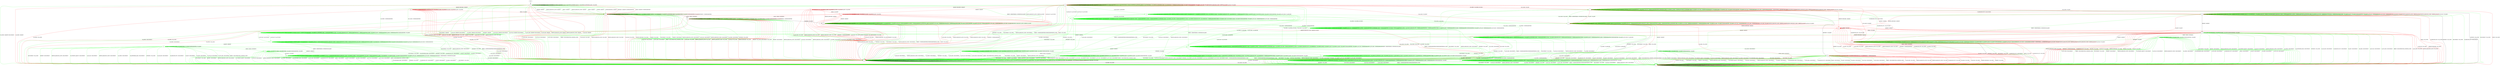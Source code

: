 digraph "" {
	graph ["Incoming time"=0.07466912269592285,
		"Outgoing time"=0.16715073585510254,
		Output="{'States': 36, 'Transitions': 837, 'Filename': '../results/ssh/DropBear-OpenSSH-yices-2.dot'}",
		Reference="{'States': 18, 'Transitions': 222, 'Filename': '../subjects/ssh/DropBear.dot'}",
		Solver=yices,
		Updated="{'States': 32, 'Transitions': 683, 'Filename': '../subjects/ssh/OpenSSH.dot'}",
		"f-measure"=0.15027624309392265,
		precision=0.09956076134699854,
		recall=0.3063063063063063
	];
	a -> a	[key=0,
		label="SERVICE_REQUEST_AUTH / SERVICE_ACCEPT"];
	a -> a	[key=1,
		label="CH_REQUEST_PTY / CH_NONE"];
	a -> a	[key=2,
		label="CH_DATA / CH_NONE"];
	a -> a	[key=3,
		label="CH_CLOSE / CH_NONE"];
	a -> a	[key=4,
		label="CH_EOF / CH_NONE"];
	a -> a	[key=5,
		color=green,
		label="KEXINIT / UNIMPLEMENTED"];
	a -> a	[key=6,
		color=green,
		label="CH_WINDOW_ADJUST / CH_NONE"];
	a -> a	[key=7,
		color=green,
		label="DEBUG / NO_RESP"];
	a -> a	[key=8,
		color=green,
		label="CH_EXTENDED_DATA / CH_NONE"];
	a -> a	[key=9,
		color=green,
		label="KEX30 / UNIMPLEMENTED"];
	a -> a	[key=10,
		color=green,
		label="IGNORE / NO_RESP"];
	a -> a	[key=11,
		color=green,
		label="UNIMPLEMENTED / NO_RESP"];
	a -> a	[key=12,
		color=red,
		label="UA_PK_NOK / NO_RESP"];
	a -> a	[key=13,
		color=red,
		label="SERVICE_REQUEST_CONN / SERVICE_ACCEPT"];
	a -> a	[key=14,
		color=red,
		label="UA_PK_OK / NO_RESP"];
	a -> e	[key=0,
		color=red,
		label="CH_OPEN / CH_OPEN_SUCCESS"];
	a -> n	[key=0,
		label="NEWKEYS / NO_CONN"];
	a -> n	[key=1,
		color=green,
		label="DISCONNECT / NO_CONN"];
	a -> n	[key=2,
		color=green,
		label="SERVICE_REQUEST_CONN / DISCONNECT"];
	a -> n	[key=3,
		color=green,
		label="REKEY / UNIMPLEMENTED|UNIMPLEMENTED|NO_CONN"];
	a -> n	[key=4,
		color=red,
		label="KEX30 / NO_CONN"];
	p	[color=green];
	a -> p	[key=0,
		color=green,
		label="UA_PK_OK / UA_SUCCESS"];
	a -> p	[key=1,
		color=green,
		label="UA_PW_OK / UA_SUCCESS"];
	q	[color=green];
	a -> q	[key=0,
		color=green,
		label="UA_PW_NOK / UA_FAILURE"];
	r	[color=green];
	a -> r	[key=0,
		color=green,
		label="UA_NONE / UA_FAILURE"];
	s	[color=green];
	a -> s	[key=0,
		color=green,
		label="UA_PK_NOK / UA_FAILURE"];
	t	[color=green];
	a -> t	[key=0,
		color=green,
		label="CH_OPEN / UNIMPLEMENTED"];
	hh	[color=red];
	a -> hh	[key=0,
		color=red,
		label="KEXINIT_PROCEED / KEXINIT"];
	ii	[color=red];
	a -> ii	[key=0,
		color=red,
		label="KEXINIT / KEXINIT"];
	b -> b	[key=0,
		label="CH_OPEN / CH_MAX"];
	b -> b	[key=1,
		color=green,
		label="DEBUG / NO_RESP"];
	b -> b	[key=2,
		color=green,
		label="IGNORE / NO_RESP"];
	b -> b	[key=3,
		color=green,
		label="UNIMPLEMENTED / NO_RESP"];
	b -> b	[key=4,
		color=red,
		label="KEX30 / UNIMPLEMENTED"];
	b -> e	[key=0,
		label="NEWKEYS / NO_RESP"];
	b -> j	[key=0,
		color=green,
		label="DISCONNECT / NO_CONN"];
	b -> j	[key=1,
		color=green,
		label="KEXINIT / DISCONNECT"];
	b -> j	[key=2,
		color=green,
		label="SERVICE_REQUEST_AUTH / DISCONNECT"];
	b -> j	[key=3,
		color=green,
		label="CH_WINDOW_ADJUST / DISCONNECT"];
	b -> j	[key=4,
		color=green,
		label="UA_PK_OK / DISCONNECT"];
	b -> j	[key=5,
		color=green,
		label="SERVICE_REQUEST_CONN / DISCONNECT"];
	b -> j	[key=6,
		color=green,
		label="UA_NONE / DISCONNECT"];
	b -> j	[key=7,
		color=green,
		label="CH_EXTENDED_DATA / DISCONNECT"];
	b -> j	[key=8,
		color=green,
		label="UA_PK_NOK / DISCONNECT"];
	b -> j	[key=9,
		color=green,
		label="CH_REQUEST_PTY / DISCONNECT"];
	b -> j	[key=10,
		color=green,
		label="KEX30 / DISCONNECT"];
	b -> j	[key=11,
		color=green,
		label="CH_EOF / DISCONNECT"];
	b -> j	[key=12,
		color=green,
		label="CH_DATA / DISCONNECT"];
	b -> j	[key=13,
		color=green,
		label="UA_PW_OK / DISCONNECT"];
	b -> j	[key=14,
		color=green,
		label="UA_PW_NOK / DISCONNECT"];
	b -> j	[key=15,
		color=green,
		label="REKEY / DISCONNECT|NO_CONN|NO_CONN"];
	b -> j	[key=16,
		color=red,
		label="UA_PK_NOK / NO_CONN"];
	b -> j	[key=17,
		color=red,
		label="SERVICE_REQUEST_AUTH / NO_CONN"];
	b -> j	[key=18,
		color=red,
		label="SERVICE_REQUEST_CONN / NO_CONN"];
	b -> j	[key=19,
		color=red,
		label="CH_REQUEST_PTY / NO_CONN"];
	b -> j	[key=20,
		color=red,
		label="CH_DATA / NO_CONN"];
	b -> j	[key=21,
		color=red,
		label="UA_PK_OK / NO_CONN"];
	b -> j	[key=22,
		color=red,
		label="KEXINIT_PROCEED / NO_CONN"];
	b -> j	[key=23,
		color=red,
		label="KEXINIT / NO_CONN"];
	b -> j	[key=24,
		color=red,
		label="CH_EOF / NO_CONN"];
	b -> n	[key=0,
		color=green,
		label="CH_CLOSE / DISCONNECT"];
	b -> n	[key=1,
		color=red,
		label="CH_CLOSE / NO_CONN"];
	c -> c	[key=0,
		label="CH_REQUEST_PTY / CH_NONE"];
	c -> c	[key=1,
		label="CH_DATA / CH_NONE"];
	c -> c	[key=2,
		label="CH_CLOSE / CH_NONE"];
	c -> c	[key=3,
		label="CH_EOF / CH_NONE"];
	c -> c	[key=4,
		color=green,
		label="CH_WINDOW_ADJUST / CH_NONE"];
	c -> c	[key=5,
		color=green,
		label="DEBUG / NO_RESP"];
	c -> c	[key=6,
		color=green,
		label="CH_EXTENDED_DATA / CH_NONE"];
	c -> c	[key=7,
		color=green,
		label="IGNORE / NO_RESP"];
	c -> c	[key=8,
		color=green,
		label="UNIMPLEMENTED / NO_RESP"];
	c -> c	[key=9,
		color=red,
		label="KEX30 / UNIMPLEMENTED"];
	c -> h	[key=0,
		label="NEWKEYS / NO_RESP"];
	c -> j	[key=0,
		color=green,
		label="CH_OPEN / DISCONNECT"];
	c -> j	[key=1,
		color=red,
		label="CH_OPEN / NO_CONN"];
	c -> n	[key=0,
		color=green,
		label="DISCONNECT / NO_CONN"];
	c -> n	[key=1,
		color=green,
		label="KEXINIT / DISCONNECT"];
	c -> n	[key=2,
		color=green,
		label="SERVICE_REQUEST_AUTH / DISCONNECT"];
	c -> n	[key=3,
		color=green,
		label="UA_PK_OK / DISCONNECT"];
	c -> n	[key=4,
		color=green,
		label="SERVICE_REQUEST_CONN / DISCONNECT"];
	c -> n	[key=5,
		color=green,
		label="UA_NONE / DISCONNECT"];
	c -> n	[key=6,
		color=green,
		label="UA_PK_NOK / DISCONNECT"];
	c -> n	[key=7,
		color=green,
		label="KEX30 / DISCONNECT"];
	c -> n	[key=8,
		color=green,
		label="UA_PW_OK / DISCONNECT"];
	c -> n	[key=9,
		color=green,
		label="UA_PW_NOK / DISCONNECT"];
	c -> n	[key=10,
		color=green,
		label="REKEY / DISCONNECT|NO_CONN|NO_CONN"];
	c -> n	[key=11,
		color=red,
		label="UA_PK_NOK / NO_CONN"];
	c -> n	[key=12,
		color=red,
		label="SERVICE_REQUEST_AUTH / NO_CONN"];
	c -> n	[key=13,
		color=red,
		label="SERVICE_REQUEST_CONN / NO_CONN"];
	c -> n	[key=14,
		color=red,
		label="UA_PK_OK / NO_CONN"];
	c -> n	[key=15,
		color=red,
		label="KEXINIT_PROCEED / NO_CONN"];
	c -> n	[key=16,
		color=red,
		label="KEXINIT / NO_CONN"];
	d -> b	[key=0,
		color=red,
		label="KEX30 / KEX31+NEWKEYS"];
	d -> d	[key=0,
		label="CH_OPEN / CH_MAX"];
	d -> d	[key=1,
		color=green,
		label="DEBUG / NO_RESP"];
	d -> d	[key=2,
		color=green,
		label="IGNORE / NO_RESP"];
	d -> d	[key=3,
		color=green,
		label="UNIMPLEMENTED / NO_RESP"];
	d -> j	[key=0,
		color=green,
		label="DISCONNECT / NO_CONN"];
	d -> j	[key=1,
		color=green,
		label="KEXINIT / DISCONNECT"];
	d -> j	[key=2,
		color=green,
		label="SERVICE_REQUEST_AUTH / DISCONNECT"];
	d -> j	[key=3,
		color=green,
		label="CH_WINDOW_ADJUST / DISCONNECT"];
	d -> j	[key=4,
		color=green,
		label="UA_PK_OK / DISCONNECT"];
	d -> j	[key=5,
		color=green,
		label="SERVICE_REQUEST_CONN / DISCONNECT"];
	d -> j	[key=6,
		color=green,
		label="UA_NONE / DISCONNECT"];
	d -> j	[key=7,
		color=green,
		label="CH_EXTENDED_DATA / DISCONNECT"];
	d -> j	[key=8,
		color=green,
		label="NEWKEYS / NO_CONN"];
	d -> j	[key=9,
		color=green,
		label="UA_PK_NOK / DISCONNECT"];
	d -> j	[key=10,
		color=green,
		label="CH_REQUEST_PTY / DISCONNECT"];
	d -> j	[key=11,
		color=green,
		label="CH_EOF / DISCONNECT"];
	d -> j	[key=12,
		color=green,
		label="CH_DATA / DISCONNECT"];
	d -> j	[key=13,
		color=green,
		label="UA_PW_OK / DISCONNECT"];
	d -> j	[key=14,
		color=green,
		label="UA_PW_NOK / DISCONNECT"];
	d -> j	[key=15,
		color=green,
		label="REKEY / DISCONNECT|NO_CONN|NO_CONN"];
	d -> j	[key=16,
		color=red,
		label="UA_PK_NOK / NO_CONN"];
	d -> j	[key=17,
		color=red,
		label="SERVICE_REQUEST_AUTH / NO_CONN"];
	d -> j	[key=18,
		color=red,
		label="SERVICE_REQUEST_CONN / NO_CONN"];
	d -> j	[key=19,
		color=red,
		label="NEWKEYS / UNIMPLEMENTED"];
	d -> j	[key=20,
		color=red,
		label="CH_REQUEST_PTY / NO_CONN"];
	d -> j	[key=21,
		color=red,
		label="CH_DATA / NO_CONN"];
	d -> j	[key=22,
		color=red,
		label="UA_PK_OK / NO_CONN"];
	d -> j	[key=23,
		color=red,
		label="KEXINIT_PROCEED / NO_CONN"];
	d -> j	[key=24,
		color=red,
		label="KEXINIT / NO_CONN"];
	d -> j	[key=25,
		color=red,
		label="CH_EOF / NO_CONN"];
	d -> n	[key=0,
		color=green,
		label="CH_CLOSE / DISCONNECT"];
	d -> n	[key=1,
		color=red,
		label="CH_CLOSE / NO_CONN"];
	ff	[color=green];
	d -> ff	[key=0,
		color=green,
		label="KEX30 / KEX31+NEWKEYS"];
	e -> a	[key=0,
		color=red,
		label="CH_CLOSE / CH_EOF"];
	e -> d	[key=0,
		color=red,
		label="KEXINIT / KEXINIT"];
	e -> e	[key=0,
		label="CH_OPEN / CH_MAX"];
	e -> e	[key=1,
		label="CH_DATA / NO_RESP"];
	e -> e	[key=2,
		color=green,
		label="SERVICE_REQUEST_AUTH / NO_RESP"];
	e -> e	[key=3,
		color=green,
		label="CH_WINDOW_ADJUST / NO_RESP"];
	e -> e	[key=4,
		color=green,
		label="DEBUG / NO_RESP"];
	e -> e	[key=5,
		color=green,
		label="UA_PK_OK / UNIMPLEMENTED"];
	e -> e	[key=6,
		color=green,
		label="SERVICE_REQUEST_CONN / NO_RESP"];
	e -> e	[key=7,
		color=green,
		label="UA_NONE / UNIMPLEMENTED"];
	e -> e	[key=8,
		color=green,
		label="CH_EXTENDED_DATA / NO_RESP"];
	e -> e	[key=9,
		color=green,
		label="UA_PK_NOK / UNIMPLEMENTED"];
	e -> e	[key=10,
		color=green,
		label="KEX30 / NO_RESP"];
	e -> e	[key=11,
		color=green,
		label="IGNORE / NO_RESP"];
	e -> e	[key=12,
		color=green,
		label="CH_EOF / NO_RESP"];
	e -> e	[key=13,
		color=green,
		label="UNIMPLEMENTED / NO_RESP"];
	e -> e	[key=14,
		color=green,
		label="UA_PW_OK / UNIMPLEMENTED"];
	e -> e	[key=15,
		color=green,
		label="UA_PW_NOK / UNIMPLEMENTED"];
	e -> e	[key=16,
		color=green,
		label="REKEY / KEXINIT|KEX31+NEWKEYS|NO_RESP"];
	e -> e	[key=17,
		color=red,
		label="UA_PK_NOK / NO_RESP"];
	e -> e	[key=18,
		color=red,
		label="SERVICE_REQUEST_AUTH / SERVICE_ACCEPT"];
	e -> e	[key=19,
		color=red,
		label="SERVICE_REQUEST_CONN / SERVICE_ACCEPT"];
	e -> e	[key=20,
		color=red,
		label="UA_PK_OK / NO_RESP"];
	e -> f	[key=0,
		color=green,
		label="CH_REQUEST_PTY / CH_SUCCESS"];
	e -> g	[key=0,
		color=red,
		label="CH_REQUEST_PTY / CH_SUCCESS"];
	e -> i	[key=0,
		color=red,
		label="CH_EOF / CH_EOF"];
	e -> j	[key=0,
		label="NEWKEYS / NO_CONN"];
	e -> j	[key=1,
		color=green,
		label="DISCONNECT / NO_CONN"];
	e -> j	[key=2,
		color=red,
		label="KEX30 / NO_CONN"];
	v	[color=green];
	e -> v	[key=0,
		color=green,
		label="CH_CLOSE / CH_CLOSE"];
	bb	[color=green];
	e -> bb	[key=0,
		color=green,
		label="KEXINIT / KEXINIT"];
	jj	[color=red];
	e -> jj	[key=0,
		color=red,
		label="KEXINIT_PROCEED / KEXINIT"];
	f -> a	[key=0,
		color=red,
		label="CH_CLOSE / NO_RESP"];
	f -> d	[key=0,
		label="KEXINIT / KEXINIT"];
	f -> f	[key=0,
		label="CH_OPEN / CH_MAX"];
	f -> f	[key=1,
		label="CH_EOF / NO_RESP"];
	f -> f	[key=2,
		color=green,
		label="SERVICE_REQUEST_AUTH / NO_RESP"];
	f -> f	[key=3,
		color=green,
		label="CH_WINDOW_ADJUST / NO_RESP"];
	f -> f	[key=4,
		color=green,
		label="DEBUG / NO_RESP"];
	f -> f	[key=5,
		color=green,
		label="UA_PK_OK / UNIMPLEMENTED"];
	f -> f	[key=6,
		color=green,
		label="SERVICE_REQUEST_CONN / NO_RESP"];
	f -> f	[key=7,
		color=green,
		label="UA_NONE / UNIMPLEMENTED"];
	f -> f	[key=8,
		color=green,
		label="CH_EXTENDED_DATA / NO_RESP"];
	f -> f	[key=9,
		color=green,
		label="UA_PK_NOK / UNIMPLEMENTED"];
	f -> f	[key=10,
		color=green,
		label="KEX30 / NO_RESP"];
	f -> f	[key=11,
		color=green,
		label="IGNORE / NO_RESP"];
	f -> f	[key=12,
		color=green,
		label="CH_DATA / NO_RESP"];
	f -> f	[key=13,
		color=green,
		label="UNIMPLEMENTED / NO_RESP"];
	f -> f	[key=14,
		color=green,
		label="UA_PW_OK / UNIMPLEMENTED"];
	f -> f	[key=15,
		color=green,
		label="UA_PW_NOK / UNIMPLEMENTED"];
	f -> f	[key=16,
		color=green,
		label="REKEY / KEXINIT|KEX31+NEWKEYS|NO_RESP"];
	f -> f	[key=17,
		color=red,
		label="UA_PK_NOK / NO_RESP"];
	f -> f	[key=18,
		color=red,
		label="SERVICE_REQUEST_AUTH / SERVICE_ACCEPT"];
	f -> f	[key=19,
		color=red,
		label="SERVICE_REQUEST_CONN / SERVICE_ACCEPT"];
	f -> f	[key=20,
		color=red,
		label="UA_PK_OK / NO_RESP"];
	f -> j	[key=0,
		label="NEWKEYS / NO_CONN"];
	f -> j	[key=1,
		color=green,
		label="DISCONNECT / NO_CONN"];
	f -> j	[key=2,
		color=green,
		label="CH_REQUEST_PTY / DISCONNECT"];
	f -> j	[key=3,
		color=red,
		label="KEX30 / NO_CONN"];
	f -> j	[key=4,
		color=red,
		label="CH_REQUEST_PTY / NO_CONN"];
	f -> j	[key=5,
		color=red,
		label="CH_DATA / NO_CONN"];
	f -> v	[key=0,
		color=green,
		label="CH_CLOSE / CH_CLOSE"];
	f -> jj	[key=0,
		color=red,
		label="KEXINIT_PROCEED / KEXINIT"];
	g -> a	[key=0,
		color=red,
		label="CH_CLOSE / CH_EOF"];
	g -> d	[key=0,
		label="KEXINIT / KEXINIT"];
	g -> f	[key=0,
		color=green,
		label="REKEY / KEXINIT|KEX31+NEWKEYS|NO_RESP"];
	g -> f	[key=1,
		color=red,
		label="CH_EOF / CH_EOF"];
	g -> g	[key=0,
		label="CH_OPEN / CH_MAX"];
	g -> g	[key=1,
		label="CH_DATA / NO_RESP"];
	g -> g	[key=2,
		color=green,
		label="SERVICE_REQUEST_AUTH / UNIMPLEMENTED"];
	g -> g	[key=3,
		color=green,
		label="CH_WINDOW_ADJUST / NO_RESP"];
	g -> g	[key=4,
		color=green,
		label="DEBUG / NO_RESP"];
	g -> g	[key=5,
		color=green,
		label="UA_PK_OK / UNIMPLEMENTED"];
	g -> g	[key=6,
		color=green,
		label="SERVICE_REQUEST_CONN / UNIMPLEMENTED"];
	g -> g	[key=7,
		color=green,
		label="UA_NONE / UNIMPLEMENTED"];
	g -> g	[key=8,
		color=green,
		label="CH_EXTENDED_DATA / NO_RESP"];
	g -> g	[key=9,
		color=green,
		label="UA_PK_NOK / UNIMPLEMENTED"];
	g -> g	[key=10,
		color=green,
		label="KEX30 / UNIMPLEMENTED"];
	g -> g	[key=11,
		color=green,
		label="IGNORE / NO_RESP"];
	g -> g	[key=12,
		color=green,
		label="CH_EOF / NO_RESP"];
	g -> g	[key=13,
		color=green,
		label="UNIMPLEMENTED / NO_RESP"];
	g -> g	[key=14,
		color=green,
		label="UA_PW_OK / UNIMPLEMENTED"];
	g -> g	[key=15,
		color=green,
		label="UA_PW_NOK / UNIMPLEMENTED"];
	g -> g	[key=16,
		color=red,
		label="UA_PK_NOK / NO_RESP"];
	g -> g	[key=17,
		color=red,
		label="SERVICE_REQUEST_AUTH / SERVICE_ACCEPT"];
	g -> g	[key=18,
		color=red,
		label="SERVICE_REQUEST_CONN / SERVICE_ACCEPT"];
	g -> g	[key=19,
		color=red,
		label="UA_PK_OK / NO_RESP"];
	g -> j	[key=0,
		label="NEWKEYS / NO_CONN"];
	g -> j	[key=1,
		color=green,
		label="DISCONNECT / NO_CONN"];
	g -> j	[key=2,
		color=green,
		label="CH_REQUEST_PTY / DISCONNECT"];
	g -> j	[key=3,
		color=red,
		label="KEX30 / NO_CONN"];
	g -> j	[key=4,
		color=red,
		label="CH_REQUEST_PTY / NO_CONN"];
	g -> p	[key=0,
		color=green,
		label="CH_CLOSE / CH_CLOSE"];
	g -> jj	[key=0,
		color=red,
		label="KEXINIT_PROCEED / KEXINIT"];
	h -> a	[key=0,
		color=green,
		label="SERVICE_REQUEST_AUTH / SERVICE_ACCEPT"];
	h -> a	[key=1,
		color=red,
		label="UA_PK_OK / UA_SUCCESS"];
	h -> h	[key=0,
		label="CH_REQUEST_PTY / CH_NONE"];
	h -> h	[key=1,
		label="CH_DATA / CH_NONE"];
	h -> h	[key=2,
		label="CH_CLOSE / CH_NONE"];
	h -> h	[key=3,
		label="CH_EOF / CH_NONE"];
	h -> h	[key=4,
		color=green,
		label="KEXINIT / UNIMPLEMENTED"];
	h -> h	[key=5,
		color=green,
		label="CH_WINDOW_ADJUST / CH_NONE"];
	h -> h	[key=6,
		color=green,
		label="DEBUG / NO_RESP"];
	h -> h	[key=7,
		color=green,
		label="UA_PK_OK / UNIMPLEMENTED"];
	h -> h	[key=8,
		color=green,
		label="UA_NONE / UNIMPLEMENTED"];
	h -> h	[key=9,
		color=green,
		label="CH_EXTENDED_DATA / CH_NONE"];
	h -> h	[key=10,
		color=green,
		label="UA_PK_NOK / UNIMPLEMENTED"];
	h -> h	[key=11,
		color=green,
		label="KEX30 / UNIMPLEMENTED"];
	h -> h	[key=12,
		color=green,
		label="IGNORE / NO_RESP"];
	h -> h	[key=13,
		color=green,
		label="UNIMPLEMENTED / NO_RESP"];
	h -> h	[key=14,
		color=green,
		label="UA_PW_OK / UNIMPLEMENTED"];
	h -> h	[key=15,
		color=green,
		label="UA_PW_NOK / UNIMPLEMENTED"];
	h -> h	[key=16,
		color=red,
		label="UA_PK_NOK / UA_FAILURE"];
	h -> h	[key=17,
		color=red,
		label="SERVICE_REQUEST_AUTH / SERVICE_ACCEPT"];
	h -> j	[key=0,
		color=red,
		label="CH_OPEN / NO_CONN"];
	h -> n	[key=0,
		label="NEWKEYS / NO_CONN"];
	h -> n	[key=1,
		color=green,
		label="DISCONNECT / NO_CONN"];
	h -> n	[key=2,
		color=green,
		label="SERVICE_REQUEST_CONN / DISCONNECT"];
	h -> n	[key=3,
		color=green,
		label="REKEY / UNIMPLEMENTED|UNIMPLEMENTED|NO_CONN"];
	h -> n	[key=4,
		color=red,
		label="KEX30 / NO_CONN"];
	h -> n	[key=5,
		color=red,
		label="SERVICE_REQUEST_CONN / NO_CONN"];
	o	[color=green];
	h -> o	[key=0,
		color=green,
		label="CH_OPEN / UNIMPLEMENTED"];
	h -> hh	[key=0,
		color=red,
		label="KEXINIT_PROCEED / KEXINIT"];
	h -> ii	[key=0,
		color=red,
		label="KEXINIT / KEXINIT"];
	i -> a	[key=0,
		color=red,
		label="CH_CLOSE / NO_RESP"];
	i -> d	[key=0,
		color=red,
		label="KEXINIT / KEXINIT"];
	i -> e	[key=0,
		color=green,
		label="REKEY / KEXINIT|KEX31+NEWKEYS|NO_RESP"];
	i -> f	[key=0,
		color=red,
		label="CH_REQUEST_PTY / CH_SUCCESS"];
	i -> g	[key=0,
		color=green,
		label="CH_REQUEST_PTY / CH_SUCCESS"];
	i -> i	[key=0,
		label="CH_OPEN / CH_MAX"];
	i -> i	[key=1,
		label="CH_EOF / NO_RESP"];
	i -> i	[key=2,
		color=green,
		label="SERVICE_REQUEST_AUTH / UNIMPLEMENTED"];
	i -> i	[key=3,
		color=green,
		label="CH_WINDOW_ADJUST / NO_RESP"];
	i -> i	[key=4,
		color=green,
		label="DEBUG / NO_RESP"];
	i -> i	[key=5,
		color=green,
		label="UA_PK_OK / UNIMPLEMENTED"];
	i -> i	[key=6,
		color=green,
		label="SERVICE_REQUEST_CONN / UNIMPLEMENTED"];
	i -> i	[key=7,
		color=green,
		label="UA_NONE / UNIMPLEMENTED"];
	i -> i	[key=8,
		color=green,
		label="CH_EXTENDED_DATA / NO_RESP"];
	i -> i	[key=9,
		color=green,
		label="UA_PK_NOK / UNIMPLEMENTED"];
	i -> i	[key=10,
		color=green,
		label="KEX30 / UNIMPLEMENTED"];
	i -> i	[key=11,
		color=green,
		label="IGNORE / NO_RESP"];
	i -> i	[key=12,
		color=green,
		label="CH_DATA / NO_RESP"];
	i -> i	[key=13,
		color=green,
		label="UNIMPLEMENTED / NO_RESP"];
	i -> i	[key=14,
		color=green,
		label="UA_PW_OK / UNIMPLEMENTED"];
	i -> i	[key=15,
		color=green,
		label="UA_PW_NOK / UNIMPLEMENTED"];
	i -> i	[key=16,
		color=red,
		label="UA_PK_NOK / NO_RESP"];
	i -> i	[key=17,
		color=red,
		label="SERVICE_REQUEST_AUTH / SERVICE_ACCEPT"];
	i -> i	[key=18,
		color=red,
		label="SERVICE_REQUEST_CONN / SERVICE_ACCEPT"];
	i -> i	[key=19,
		color=red,
		label="UA_PK_OK / NO_RESP"];
	i -> j	[key=0,
		label="NEWKEYS / NO_CONN"];
	i -> j	[key=1,
		color=green,
		label="DISCONNECT / NO_CONN"];
	i -> j	[key=2,
		color=red,
		label="KEX30 / NO_CONN"];
	i -> j	[key=3,
		color=red,
		label="CH_DATA / NO_CONN"];
	i -> p	[key=0,
		color=green,
		label="CH_CLOSE / CH_CLOSE"];
	i -> bb	[key=0,
		color=green,
		label="KEXINIT / KEXINIT"];
	i -> jj	[key=0,
		color=red,
		label="KEXINIT_PROCEED / KEXINIT"];
	j -> j	[key=0,
		label="UA_PK_NOK / NO_CONN"];
	j -> j	[key=1,
		label="KEX30 / NO_CONN"];
	j -> j	[key=2,
		label="SERVICE_REQUEST_AUTH / NO_CONN"];
	j -> j	[key=3,
		label="SERVICE_REQUEST_CONN / NO_CONN"];
	j -> j	[key=4,
		label="NEWKEYS / NO_CONN"];
	j -> j	[key=5,
		label="CH_REQUEST_PTY / NO_CONN"];
	j -> j	[key=6,
		label="CH_OPEN / CH_MAX"];
	j -> j	[key=7,
		label="CH_DATA / NO_CONN"];
	j -> j	[key=8,
		label="UA_PK_OK / NO_CONN"];
	j -> j	[key=9,
		label="KEXINIT / NO_CONN"];
	j -> j	[key=10,
		label="CH_EOF / NO_CONN"];
	j -> j	[key=11,
		color=green,
		label="DISCONNECT / NO_CONN"];
	j -> j	[key=12,
		color=green,
		label="CH_WINDOW_ADJUST / NO_CONN"];
	j -> j	[key=13,
		color=green,
		label="DEBUG / NO_CONN"];
	j -> j	[key=14,
		color=green,
		label="UA_NONE / NO_CONN"];
	j -> j	[key=15,
		color=green,
		label="CH_EXTENDED_DATA / NO_CONN"];
	j -> j	[key=16,
		color=green,
		label="IGNORE / NO_CONN"];
	j -> j	[key=17,
		color=green,
		label="UNIMPLEMENTED / NO_CONN"];
	j -> j	[key=18,
		color=green,
		label="UA_PW_OK / NO_CONN"];
	j -> j	[key=19,
		color=green,
		label="UA_PW_NOK / NO_CONN"];
	j -> j	[key=20,
		color=green,
		label="REKEY / NO_CONN|NO_CONN|NO_CONN"];
	j -> j	[key=21,
		color=red,
		label="KEXINIT_PROCEED / NO_CONN"];
	j -> n	[key=0,
		label="CH_CLOSE / NO_CONN"];
	k -> c	[key=0,
		label="KEX30 / KEX31+NEWKEYS"];
	k -> j	[key=0,
		color=green,
		label="CH_OPEN / DISCONNECT"];
	k -> j	[key=1,
		color=red,
		label="CH_OPEN / NO_CONN"];
	k -> k	[key=0,
		label="CH_REQUEST_PTY / CH_NONE"];
	k -> k	[key=1,
		label="CH_DATA / CH_NONE"];
	k -> k	[key=2,
		label="CH_CLOSE / CH_NONE"];
	k -> k	[key=3,
		label="CH_EOF / CH_NONE"];
	k -> k	[key=4,
		color=green,
		label="CH_WINDOW_ADJUST / CH_NONE"];
	k -> k	[key=5,
		color=green,
		label="DEBUG / NO_RESP"];
	k -> k	[key=6,
		color=green,
		label="CH_EXTENDED_DATA / CH_NONE"];
	k -> k	[key=7,
		color=green,
		label="IGNORE / NO_RESP"];
	k -> k	[key=8,
		color=green,
		label="UNIMPLEMENTED / NO_RESP"];
	k -> k	[key=9,
		color=red,
		label="NEWKEYS / UNIMPLEMENTED"];
	k -> n	[key=0,
		color=green,
		label="DISCONNECT / NO_CONN"];
	k -> n	[key=1,
		color=green,
		label="KEXINIT / DISCONNECT"];
	k -> n	[key=2,
		color=green,
		label="SERVICE_REQUEST_AUTH / DISCONNECT"];
	k -> n	[key=3,
		color=green,
		label="UA_PK_OK / DISCONNECT"];
	k -> n	[key=4,
		color=green,
		label="SERVICE_REQUEST_CONN / DISCONNECT"];
	k -> n	[key=5,
		color=green,
		label="UA_NONE / DISCONNECT"];
	k -> n	[key=6,
		color=green,
		label="NEWKEYS / NO_CONN"];
	k -> n	[key=7,
		color=green,
		label="UA_PK_NOK / DISCONNECT"];
	k -> n	[key=8,
		color=green,
		label="UA_PW_OK / DISCONNECT"];
	k -> n	[key=9,
		color=green,
		label="UA_PW_NOK / DISCONNECT"];
	k -> n	[key=10,
		color=green,
		label="REKEY / DISCONNECT|NO_CONN|NO_CONN"];
	k -> n	[key=11,
		color=red,
		label="UA_PK_NOK / NO_CONN"];
	k -> n	[key=12,
		color=red,
		label="SERVICE_REQUEST_AUTH / NO_CONN"];
	k -> n	[key=13,
		color=red,
		label="SERVICE_REQUEST_CONN / NO_CONN"];
	k -> n	[key=14,
		color=red,
		label="UA_PK_OK / NO_CONN"];
	k -> n	[key=15,
		color=red,
		label="KEXINIT_PROCEED / NO_CONN"];
	k -> n	[key=16,
		color=red,
		label="KEXINIT / NO_CONN"];
	l -> h	[key=0,
		color=green,
		label="REKEY / KEXINIT|KEX31+NEWKEYS|NO_RESP"];
	l -> j	[key=0,
		color=green,
		label="CH_OPEN / KEXINIT+DISCONNECT"];
	l -> j	[key=1,
		color=red,
		label="CH_OPEN / KEXINIT"];
	l -> k	[key=0,
		label="KEXINIT / KEXINIT"];
	l -> k	[key=1,
		color=green,
		label="SERVICE_REQUEST_AUTH / KEXINIT"];
	l -> k	[key=2,
		color=green,
		label="DEBUG / KEXINIT"];
	l -> k	[key=3,
		color=green,
		label="SERVICE_REQUEST_CONN / KEXINIT"];
	l -> k	[key=4,
		color=green,
		label="KEX30 / KEXINIT"];
	l -> k	[key=5,
		color=green,
		label="IGNORE / KEXINIT"];
	l -> k	[key=6,
		color=green,
		label="UNIMPLEMENTED / KEXINIT"];
	l -> k	[key=7,
		color=red,
		label="KEX30 / KEXINIT+UNIMPLEMENTED"];
	l -> k	[key=8,
		color=red,
		label="NEWKEYS / KEXINIT+UNIMPLEMENTED"];
	l -> l	[key=0,
		label="CH_REQUEST_PTY / CH_NONE"];
	l -> l	[key=1,
		label="CH_DATA / CH_NONE"];
	l -> l	[key=2,
		label="CH_CLOSE / CH_NONE"];
	l -> l	[key=3,
		label="CH_EOF / CH_NONE"];
	l -> l	[key=4,
		color=green,
		label="CH_WINDOW_ADJUST / CH_NONE"];
	l -> l	[key=5,
		color=green,
		label="CH_EXTENDED_DATA / CH_NONE"];
	l -> n	[key=0,
		color=green,
		label="DISCONNECT / KEXINIT"];
	l -> n	[key=1,
		color=green,
		label="UA_PK_OK / KEXINIT+DISCONNECT"];
	l -> n	[key=2,
		color=green,
		label="UA_NONE / KEXINIT+DISCONNECT"];
	l -> n	[key=3,
		color=green,
		label="NEWKEYS / KEXINIT"];
	l -> n	[key=4,
		color=green,
		label="UA_PK_NOK / KEXINIT+DISCONNECT"];
	l -> n	[key=5,
		color=green,
		label="UA_PW_OK / KEXINIT+DISCONNECT"];
	l -> n	[key=6,
		color=green,
		label="UA_PW_NOK / KEXINIT+DISCONNECT"];
	l -> n	[key=7,
		color=red,
		label="UA_PK_NOK / KEXINIT"];
	l -> n	[key=8,
		color=red,
		label="SERVICE_REQUEST_AUTH / KEXINIT"];
	l -> n	[key=9,
		color=red,
		label="SERVICE_REQUEST_CONN / KEXINIT"];
	l -> n	[key=10,
		color=red,
		label="UA_PK_OK / KEXINIT"];
	gg	[color=red];
	l -> gg	[key=0,
		color=red,
		label="KEXINIT_PROCEED / KEXINIT"];
	m -> l	[key=0];
	n -> j	[key=0,
		label="CH_OPEN / NO_CONN"];
	n -> n	[key=0,
		label="UA_PK_NOK / NO_CONN"];
	n -> n	[key=1,
		label="KEX30 / NO_CONN"];
	n -> n	[key=2,
		label="SERVICE_REQUEST_AUTH / NO_CONN"];
	n -> n	[key=3,
		label="SERVICE_REQUEST_CONN / NO_CONN"];
	n -> n	[key=4,
		label="NEWKEYS / NO_CONN"];
	n -> n	[key=5,
		label="CH_REQUEST_PTY / CH_NONE"];
	n -> n	[key=6,
		label="CH_DATA / CH_NONE"];
	n -> n	[key=7,
		label="UA_PK_OK / NO_CONN"];
	n -> n	[key=8,
		label="CH_CLOSE / CH_NONE"];
	n -> n	[key=9,
		label="KEXINIT / NO_CONN"];
	n -> n	[key=10,
		label="CH_EOF / CH_NONE"];
	n -> n	[key=11,
		color=green,
		label="DISCONNECT / NO_CONN"];
	n -> n	[key=12,
		color=green,
		label="CH_WINDOW_ADJUST / CH_NONE"];
	n -> n	[key=13,
		color=green,
		label="DEBUG / NO_CONN"];
	n -> n	[key=14,
		color=green,
		label="UA_NONE / NO_CONN"];
	n -> n	[key=15,
		color=green,
		label="CH_EXTENDED_DATA / CH_NONE"];
	n -> n	[key=16,
		color=green,
		label="IGNORE / NO_CONN"];
	n -> n	[key=17,
		color=green,
		label="UNIMPLEMENTED / NO_CONN"];
	n -> n	[key=18,
		color=green,
		label="UA_PW_OK / NO_CONN"];
	n -> n	[key=19,
		color=green,
		label="UA_PW_NOK / NO_CONN"];
	n -> n	[key=20,
		color=green,
		label="REKEY / NO_CONN|NO_CONN|NO_CONN"];
	n -> n	[key=21,
		color=red,
		label="KEXINIT_PROCEED / NO_CONN"];
	o -> h	[key=0,
		color=green,
		label="CH_CLOSE / UNIMPLEMENTED"];
	o -> j	[key=0,
		color=green,
		label="DISCONNECT / NO_CONN"];
	o -> j	[key=1,
		color=green,
		label="SERVICE_REQUEST_CONN / DISCONNECT"];
	o -> j	[key=2,
		color=green,
		label="NEWKEYS / NO_CONN"];
	o -> j	[key=3,
		color=green,
		label="REKEY / UNIMPLEMENTED|UNIMPLEMENTED|NO_CONN"];
	o -> o	[key=0,
		color=green,
		label="KEXINIT / UNIMPLEMENTED"];
	o -> o	[key=1,
		color=green,
		label="CH_WINDOW_ADJUST / UNIMPLEMENTED"];
	o -> o	[key=2,
		color=green,
		label="DEBUG / NO_RESP"];
	o -> o	[key=3,
		color=green,
		label="UA_PK_OK / UNIMPLEMENTED"];
	o -> o	[key=4,
		color=green,
		label="UA_NONE / UNIMPLEMENTED"];
	o -> o	[key=5,
		color=green,
		label="CH_EXTENDED_DATA / UNIMPLEMENTED"];
	o -> o	[key=6,
		color=green,
		label="UA_PK_NOK / UNIMPLEMENTED"];
	o -> o	[key=7,
		color=green,
		label="CH_OPEN / CH_MAX"];
	o -> o	[key=8,
		color=green,
		label="CH_REQUEST_PTY / UNIMPLEMENTED"];
	o -> o	[key=9,
		color=green,
		label="KEX30 / UNIMPLEMENTED"];
	o -> o	[key=10,
		color=green,
		label="IGNORE / NO_RESP"];
	o -> o	[key=11,
		color=green,
		label="CH_EOF / UNIMPLEMENTED"];
	o -> o	[key=12,
		color=green,
		label="CH_DATA / UNIMPLEMENTED"];
	o -> o	[key=13,
		color=green,
		label="UNIMPLEMENTED / NO_RESP"];
	o -> o	[key=14,
		color=green,
		label="UA_PW_OK / UNIMPLEMENTED"];
	o -> o	[key=15,
		color=green,
		label="UA_PW_NOK / UNIMPLEMENTED"];
	o -> t	[key=0,
		color=green,
		label="SERVICE_REQUEST_AUTH / SERVICE_ACCEPT"];
	p -> i	[key=0,
		color=green,
		label="CH_OPEN / CH_OPEN_SUCCESS"];
	p -> n	[key=0,
		color=green,
		label="DISCONNECT / NO_CONN"];
	p -> n	[key=1,
		color=green,
		label="NEWKEYS / NO_CONN"];
	p -> p	[key=0,
		color=green,
		label="SERVICE_REQUEST_AUTH / UNIMPLEMENTED"];
	p -> p	[key=1,
		color=green,
		label="CH_WINDOW_ADJUST / CH_NONE"];
	p -> p	[key=2,
		color=green,
		label="DEBUG / NO_RESP"];
	p -> p	[key=3,
		color=green,
		label="UA_PK_OK / UNIMPLEMENTED"];
	p -> p	[key=4,
		color=green,
		label="SERVICE_REQUEST_CONN / UNIMPLEMENTED"];
	p -> p	[key=5,
		color=green,
		label="UA_NONE / UNIMPLEMENTED"];
	p -> p	[key=6,
		color=green,
		label="CH_EXTENDED_DATA / CH_NONE"];
	p -> p	[key=7,
		color=green,
		label="UA_PK_NOK / UNIMPLEMENTED"];
	p -> p	[key=8,
		color=green,
		label="CH_CLOSE / CH_NONE"];
	p -> p	[key=9,
		color=green,
		label="CH_REQUEST_PTY / CH_NONE"];
	p -> p	[key=10,
		color=green,
		label="KEX30 / UNIMPLEMENTED"];
	p -> p	[key=11,
		color=green,
		label="IGNORE / NO_RESP"];
	p -> p	[key=12,
		color=green,
		label="CH_EOF / CH_NONE"];
	p -> p	[key=13,
		color=green,
		label="CH_DATA / CH_NONE"];
	p -> p	[key=14,
		color=green,
		label="UNIMPLEMENTED / NO_RESP"];
	p -> p	[key=15,
		color=green,
		label="UA_PW_OK / UNIMPLEMENTED"];
	p -> p	[key=16,
		color=green,
		label="UA_PW_NOK / UNIMPLEMENTED"];
	u	[color=green];
	p -> u	[key=0,
		color=green,
		label="KEXINIT / KEXINIT"];
	p -> v	[key=0,
		color=green,
		label="REKEY / KEXINIT|KEX31+NEWKEYS|NO_RESP"];
	q -> n	[key=0,
		color=green,
		label="DISCONNECT / NO_CONN"];
	q -> n	[key=1,
		color=green,
		label="UA_PK_OK / DISCONNECT"];
	q -> n	[key=2,
		color=green,
		label="SERVICE_REQUEST_CONN / DISCONNECT"];
	q -> n	[key=3,
		color=green,
		label="UA_NONE / DISCONNECT"];
	q -> n	[key=4,
		color=green,
		label="NEWKEYS / NO_CONN"];
	q -> n	[key=5,
		color=green,
		label="UA_PK_NOK / DISCONNECT"];
	q -> n	[key=6,
		color=green,
		label="REKEY / UNIMPLEMENTED|UNIMPLEMENTED|NO_CONN"];
	q -> p	[key=0,
		color=green,
		label="UA_PW_OK / UA_SUCCESS"];
	q -> q	[key=0,
		color=green,
		label="KEXINIT / UNIMPLEMENTED"];
	q -> q	[key=1,
		color=green,
		label="SERVICE_REQUEST_AUTH / SERVICE_ACCEPT"];
	q -> q	[key=2,
		color=green,
		label="CH_WINDOW_ADJUST / CH_NONE"];
	q -> q	[key=3,
		color=green,
		label="DEBUG / NO_RESP"];
	q -> q	[key=4,
		color=green,
		label="CH_EXTENDED_DATA / CH_NONE"];
	q -> q	[key=5,
		color=green,
		label="CH_CLOSE / CH_NONE"];
	q -> q	[key=6,
		color=green,
		label="CH_REQUEST_PTY / CH_NONE"];
	q -> q	[key=7,
		color=green,
		label="KEX30 / UNIMPLEMENTED"];
	q -> q	[key=8,
		color=green,
		label="IGNORE / NO_RESP"];
	q -> q	[key=9,
		color=green,
		label="CH_EOF / CH_NONE"];
	q -> q	[key=10,
		color=green,
		label="CH_DATA / CH_NONE"];
	q -> q	[key=11,
		color=green,
		label="UNIMPLEMENTED / NO_RESP"];
	q -> q	[key=12,
		color=green,
		label="UA_PW_NOK / UA_FAILURE"];
	w	[color=green];
	q -> w	[key=0,
		color=green,
		label="CH_OPEN / UNIMPLEMENTED"];
	r -> n	[key=0,
		color=green,
		label="DISCONNECT / NO_CONN"];
	r -> n	[key=1,
		color=green,
		label="UA_PK_OK / DISCONNECT"];
	r -> n	[key=2,
		color=green,
		label="SERVICE_REQUEST_CONN / DISCONNECT"];
	r -> n	[key=3,
		color=green,
		label="NEWKEYS / NO_CONN"];
	r -> n	[key=4,
		color=green,
		label="UA_PK_NOK / DISCONNECT"];
	r -> n	[key=5,
		color=green,
		label="UA_PW_OK / DISCONNECT"];
	r -> n	[key=6,
		color=green,
		label="UA_PW_NOK / DISCONNECT"];
	r -> n	[key=7,
		color=green,
		label="REKEY / UNIMPLEMENTED|UNIMPLEMENTED|NO_CONN"];
	r -> r	[key=0,
		color=green,
		label="KEXINIT / UNIMPLEMENTED"];
	r -> r	[key=1,
		color=green,
		label="SERVICE_REQUEST_AUTH / SERVICE_ACCEPT"];
	r -> r	[key=2,
		color=green,
		label="CH_WINDOW_ADJUST / CH_NONE"];
	r -> r	[key=3,
		color=green,
		label="DEBUG / NO_RESP"];
	r -> r	[key=4,
		color=green,
		label="UA_NONE / UA_FAILURE"];
	r -> r	[key=5,
		color=green,
		label="CH_EXTENDED_DATA / CH_NONE"];
	r -> r	[key=6,
		color=green,
		label="CH_CLOSE / CH_NONE"];
	r -> r	[key=7,
		color=green,
		label="CH_REQUEST_PTY / CH_NONE"];
	r -> r	[key=8,
		color=green,
		label="KEX30 / UNIMPLEMENTED"];
	r -> r	[key=9,
		color=green,
		label="IGNORE / NO_RESP"];
	r -> r	[key=10,
		color=green,
		label="CH_EOF / CH_NONE"];
	r -> r	[key=11,
		color=green,
		label="CH_DATA / CH_NONE"];
	r -> r	[key=12,
		color=green,
		label="UNIMPLEMENTED / NO_RESP"];
	x	[color=green];
	r -> x	[key=0,
		color=green,
		label="CH_OPEN / UNIMPLEMENTED"];
	s -> n	[key=0,
		color=green,
		label="DISCONNECT / NO_CONN"];
	s -> n	[key=1,
		color=green,
		label="UA_PK_OK / DISCONNECT"];
	s -> n	[key=2,
		color=green,
		label="SERVICE_REQUEST_CONN / DISCONNECT"];
	s -> n	[key=3,
		color=green,
		label="UA_NONE / DISCONNECT"];
	s -> n	[key=4,
		color=green,
		label="NEWKEYS / NO_CONN"];
	s -> n	[key=5,
		color=green,
		label="UA_PW_OK / DISCONNECT"];
	s -> n	[key=6,
		color=green,
		label="UA_PW_NOK / DISCONNECT"];
	s -> n	[key=7,
		color=green,
		label="REKEY / UNIMPLEMENTED|UNIMPLEMENTED|NO_CONN"];
	s -> s	[key=0,
		color=green,
		label="KEXINIT / UNIMPLEMENTED"];
	s -> s	[key=1,
		color=green,
		label="SERVICE_REQUEST_AUTH / SERVICE_ACCEPT"];
	s -> s	[key=2,
		color=green,
		label="CH_WINDOW_ADJUST / CH_NONE"];
	s -> s	[key=3,
		color=green,
		label="DEBUG / NO_RESP"];
	s -> s	[key=4,
		color=green,
		label="CH_EXTENDED_DATA / CH_NONE"];
	s -> s	[key=5,
		color=green,
		label="UA_PK_NOK / UA_FAILURE"];
	s -> s	[key=6,
		color=green,
		label="CH_CLOSE / CH_NONE"];
	s -> s	[key=7,
		color=green,
		label="CH_REQUEST_PTY / CH_NONE"];
	s -> s	[key=8,
		color=green,
		label="KEX30 / UNIMPLEMENTED"];
	s -> s	[key=9,
		color=green,
		label="IGNORE / NO_RESP"];
	s -> s	[key=10,
		color=green,
		label="CH_EOF / CH_NONE"];
	s -> s	[key=11,
		color=green,
		label="CH_DATA / CH_NONE"];
	s -> s	[key=12,
		color=green,
		label="UNIMPLEMENTED / NO_RESP"];
	y	[color=green];
	s -> y	[key=0,
		color=green,
		label="CH_OPEN / UNIMPLEMENTED"];
	t -> a	[key=0,
		color=green,
		label="CH_CLOSE / UNIMPLEMENTED"];
	t -> j	[key=0,
		color=green,
		label="DISCONNECT / NO_CONN"];
	t -> j	[key=1,
		color=green,
		label="SERVICE_REQUEST_CONN / DISCONNECT"];
	t -> j	[key=2,
		color=green,
		label="NEWKEYS / NO_CONN"];
	t -> j	[key=3,
		color=green,
		label="REKEY / UNIMPLEMENTED|UNIMPLEMENTED|NO_CONN"];
	t -> t	[key=0,
		color=green,
		label="KEXINIT / UNIMPLEMENTED"];
	t -> t	[key=1,
		color=green,
		label="SERVICE_REQUEST_AUTH / SERVICE_ACCEPT"];
	t -> t	[key=2,
		color=green,
		label="CH_WINDOW_ADJUST / UNIMPLEMENTED"];
	t -> t	[key=3,
		color=green,
		label="DEBUG / NO_RESP"];
	t -> t	[key=4,
		color=green,
		label="CH_EXTENDED_DATA / UNIMPLEMENTED"];
	t -> t	[key=5,
		color=green,
		label="CH_OPEN / CH_MAX"];
	t -> t	[key=6,
		color=green,
		label="CH_REQUEST_PTY / UNIMPLEMENTED"];
	t -> t	[key=7,
		color=green,
		label="KEX30 / UNIMPLEMENTED"];
	t -> t	[key=8,
		color=green,
		label="IGNORE / NO_RESP"];
	t -> t	[key=9,
		color=green,
		label="CH_EOF / UNIMPLEMENTED"];
	t -> t	[key=10,
		color=green,
		label="CH_DATA / UNIMPLEMENTED"];
	t -> t	[key=11,
		color=green,
		label="UNIMPLEMENTED / NO_RESP"];
	t -> w	[key=0,
		color=green,
		label="UA_PW_NOK / UA_FAILURE"];
	t -> x	[key=0,
		color=green,
		label="UA_NONE / UA_FAILURE"];
	t -> y	[key=0,
		color=green,
		label="UA_PK_NOK / UA_FAILURE"];
	z	[color=green];
	t -> z	[key=0,
		color=green,
		label="UA_PK_OK / UA_SUCCESS"];
	t -> z	[key=1,
		color=green,
		label="UA_PW_OK / UA_SUCCESS"];
	u -> j	[key=0,
		color=green,
		label="CH_OPEN / DISCONNECT"];
	u -> n	[key=0,
		color=green,
		label="DISCONNECT / NO_CONN"];
	u -> n	[key=1,
		color=green,
		label="KEXINIT / DISCONNECT"];
	u -> n	[key=2,
		color=green,
		label="SERVICE_REQUEST_AUTH / DISCONNECT"];
	u -> n	[key=3,
		color=green,
		label="UA_PK_OK / DISCONNECT"];
	u -> n	[key=4,
		color=green,
		label="SERVICE_REQUEST_CONN / DISCONNECT"];
	u -> n	[key=5,
		color=green,
		label="UA_NONE / DISCONNECT"];
	u -> n	[key=6,
		color=green,
		label="NEWKEYS / NO_CONN"];
	u -> n	[key=7,
		color=green,
		label="UA_PK_NOK / DISCONNECT"];
	u -> n	[key=8,
		color=green,
		label="UA_PW_OK / DISCONNECT"];
	u -> n	[key=9,
		color=green,
		label="UA_PW_NOK / DISCONNECT"];
	u -> n	[key=10,
		color=green,
		label="REKEY / DISCONNECT|NO_CONN|NO_CONN"];
	u -> u	[key=0,
		color=green,
		label="CH_WINDOW_ADJUST / CH_NONE"];
	u -> u	[key=1,
		color=green,
		label="DEBUG / NO_RESP"];
	u -> u	[key=2,
		color=green,
		label="CH_EXTENDED_DATA / CH_NONE"];
	u -> u	[key=3,
		color=green,
		label="CH_CLOSE / CH_NONE"];
	u -> u	[key=4,
		color=green,
		label="CH_REQUEST_PTY / CH_NONE"];
	u -> u	[key=5,
		color=green,
		label="IGNORE / NO_RESP"];
	u -> u	[key=6,
		color=green,
		label="CH_EOF / CH_NONE"];
	u -> u	[key=7,
		color=green,
		label="CH_DATA / CH_NONE"];
	u -> u	[key=8,
		color=green,
		label="UNIMPLEMENTED / NO_RESP"];
	aa	[color=green];
	u -> aa	[key=0,
		color=green,
		label="KEX30 / KEX31+NEWKEYS"];
	v -> e	[key=0,
		color=green,
		label="CH_OPEN / CH_OPEN_SUCCESS"];
	v -> n	[key=0,
		color=green,
		label="DISCONNECT / NO_CONN"];
	v -> n	[key=1,
		color=green,
		label="NEWKEYS / NO_CONN"];
	v -> u	[key=0,
		color=green,
		label="KEXINIT / KEXINIT"];
	v -> v	[key=0,
		color=green,
		label="SERVICE_REQUEST_AUTH / NO_RESP"];
	v -> v	[key=1,
		color=green,
		label="CH_WINDOW_ADJUST / CH_NONE"];
	v -> v	[key=2,
		color=green,
		label="DEBUG / NO_RESP"];
	v -> v	[key=3,
		color=green,
		label="UA_PK_OK / UNIMPLEMENTED"];
	v -> v	[key=4,
		color=green,
		label="SERVICE_REQUEST_CONN / NO_RESP"];
	v -> v	[key=5,
		color=green,
		label="UA_NONE / UNIMPLEMENTED"];
	v -> v	[key=6,
		color=green,
		label="CH_EXTENDED_DATA / CH_NONE"];
	v -> v	[key=7,
		color=green,
		label="UA_PK_NOK / UNIMPLEMENTED"];
	v -> v	[key=8,
		color=green,
		label="CH_CLOSE / CH_NONE"];
	v -> v	[key=9,
		color=green,
		label="CH_REQUEST_PTY / CH_NONE"];
	v -> v	[key=10,
		color=green,
		label="KEX30 / NO_RESP"];
	v -> v	[key=11,
		color=green,
		label="IGNORE / NO_RESP"];
	v -> v	[key=12,
		color=green,
		label="CH_EOF / CH_NONE"];
	v -> v	[key=13,
		color=green,
		label="CH_DATA / CH_NONE"];
	v -> v	[key=14,
		color=green,
		label="UNIMPLEMENTED / NO_RESP"];
	v -> v	[key=15,
		color=green,
		label="UA_PW_OK / UNIMPLEMENTED"];
	v -> v	[key=16,
		color=green,
		label="UA_PW_NOK / UNIMPLEMENTED"];
	v -> v	[key=17,
		color=green,
		label="REKEY / KEXINIT|KEX31+NEWKEYS|NO_RESP"];
	w -> j	[key=0,
		color=green,
		label="DISCONNECT / NO_CONN"];
	w -> j	[key=1,
		color=green,
		label="UA_PK_OK / DISCONNECT"];
	w -> j	[key=2,
		color=green,
		label="SERVICE_REQUEST_CONN / DISCONNECT"];
	w -> j	[key=3,
		color=green,
		label="UA_NONE / DISCONNECT"];
	w -> j	[key=4,
		color=green,
		label="NEWKEYS / NO_CONN"];
	w -> j	[key=5,
		color=green,
		label="UA_PK_NOK / DISCONNECT"];
	w -> j	[key=6,
		color=green,
		label="REKEY / UNIMPLEMENTED|UNIMPLEMENTED|NO_CONN"];
	w -> q	[key=0,
		color=green,
		label="CH_CLOSE / UNIMPLEMENTED"];
	w -> w	[key=0,
		color=green,
		label="KEXINIT / UNIMPLEMENTED"];
	w -> w	[key=1,
		color=green,
		label="SERVICE_REQUEST_AUTH / SERVICE_ACCEPT"];
	w -> w	[key=2,
		color=green,
		label="CH_WINDOW_ADJUST / UNIMPLEMENTED"];
	w -> w	[key=3,
		color=green,
		label="DEBUG / NO_RESP"];
	w -> w	[key=4,
		color=green,
		label="CH_EXTENDED_DATA / UNIMPLEMENTED"];
	w -> w	[key=5,
		color=green,
		label="CH_OPEN / CH_MAX"];
	w -> w	[key=6,
		color=green,
		label="CH_REQUEST_PTY / UNIMPLEMENTED"];
	w -> w	[key=7,
		color=green,
		label="KEX30 / UNIMPLEMENTED"];
	w -> w	[key=8,
		color=green,
		label="IGNORE / NO_RESP"];
	w -> w	[key=9,
		color=green,
		label="CH_EOF / UNIMPLEMENTED"];
	w -> w	[key=10,
		color=green,
		label="CH_DATA / UNIMPLEMENTED"];
	w -> w	[key=11,
		color=green,
		label="UNIMPLEMENTED / NO_RESP"];
	w -> w	[key=12,
		color=green,
		label="UA_PW_NOK / UA_FAILURE"];
	w -> z	[key=0,
		color=green,
		label="UA_PW_OK / UA_SUCCESS"];
	x -> j	[key=0,
		color=green,
		label="DISCONNECT / NO_CONN"];
	x -> j	[key=1,
		color=green,
		label="UA_PK_OK / DISCONNECT"];
	x -> j	[key=2,
		color=green,
		label="SERVICE_REQUEST_CONN / DISCONNECT"];
	x -> j	[key=3,
		color=green,
		label="NEWKEYS / NO_CONN"];
	x -> j	[key=4,
		color=green,
		label="UA_PK_NOK / DISCONNECT"];
	x -> j	[key=5,
		color=green,
		label="UA_PW_OK / DISCONNECT"];
	x -> j	[key=6,
		color=green,
		label="UA_PW_NOK / DISCONNECT"];
	x -> j	[key=7,
		color=green,
		label="REKEY / UNIMPLEMENTED|UNIMPLEMENTED|NO_CONN"];
	x -> r	[key=0,
		color=green,
		label="CH_CLOSE / UNIMPLEMENTED"];
	x -> x	[key=0,
		color=green,
		label="KEXINIT / UNIMPLEMENTED"];
	x -> x	[key=1,
		color=green,
		label="SERVICE_REQUEST_AUTH / SERVICE_ACCEPT"];
	x -> x	[key=2,
		color=green,
		label="CH_WINDOW_ADJUST / UNIMPLEMENTED"];
	x -> x	[key=3,
		color=green,
		label="DEBUG / NO_RESP"];
	x -> x	[key=4,
		color=green,
		label="UA_NONE / UA_FAILURE"];
	x -> x	[key=5,
		color=green,
		label="CH_EXTENDED_DATA / UNIMPLEMENTED"];
	x -> x	[key=6,
		color=green,
		label="CH_OPEN / CH_MAX"];
	x -> x	[key=7,
		color=green,
		label="CH_REQUEST_PTY / UNIMPLEMENTED"];
	x -> x	[key=8,
		color=green,
		label="KEX30 / UNIMPLEMENTED"];
	x -> x	[key=9,
		color=green,
		label="IGNORE / NO_RESP"];
	x -> x	[key=10,
		color=green,
		label="CH_EOF / UNIMPLEMENTED"];
	x -> x	[key=11,
		color=green,
		label="CH_DATA / UNIMPLEMENTED"];
	x -> x	[key=12,
		color=green,
		label="UNIMPLEMENTED / NO_RESP"];
	y -> j	[key=0,
		color=green,
		label="DISCONNECT / NO_CONN"];
	y -> j	[key=1,
		color=green,
		label="UA_PK_OK / DISCONNECT"];
	y -> j	[key=2,
		color=green,
		label="SERVICE_REQUEST_CONN / DISCONNECT"];
	y -> j	[key=3,
		color=green,
		label="UA_NONE / DISCONNECT"];
	y -> j	[key=4,
		color=green,
		label="NEWKEYS / NO_CONN"];
	y -> j	[key=5,
		color=green,
		label="UA_PW_OK / DISCONNECT"];
	y -> j	[key=6,
		color=green,
		label="UA_PW_NOK / DISCONNECT"];
	y -> j	[key=7,
		color=green,
		label="REKEY / UNIMPLEMENTED|UNIMPLEMENTED|NO_CONN"];
	y -> s	[key=0,
		color=green,
		label="CH_CLOSE / UNIMPLEMENTED"];
	y -> y	[key=0,
		color=green,
		label="KEXINIT / UNIMPLEMENTED"];
	y -> y	[key=1,
		color=green,
		label="SERVICE_REQUEST_AUTH / SERVICE_ACCEPT"];
	y -> y	[key=2,
		color=green,
		label="CH_WINDOW_ADJUST / UNIMPLEMENTED"];
	y -> y	[key=3,
		color=green,
		label="DEBUG / NO_RESP"];
	y -> y	[key=4,
		color=green,
		label="CH_EXTENDED_DATA / UNIMPLEMENTED"];
	y -> y	[key=5,
		color=green,
		label="UA_PK_NOK / UA_FAILURE"];
	y -> y	[key=6,
		color=green,
		label="CH_OPEN / CH_MAX"];
	y -> y	[key=7,
		color=green,
		label="CH_REQUEST_PTY / UNIMPLEMENTED"];
	y -> y	[key=8,
		color=green,
		label="KEX30 / UNIMPLEMENTED"];
	y -> y	[key=9,
		color=green,
		label="IGNORE / NO_RESP"];
	y -> y	[key=10,
		color=green,
		label="CH_EOF / UNIMPLEMENTED"];
	y -> y	[key=11,
		color=green,
		label="CH_DATA / UNIMPLEMENTED"];
	y -> y	[key=12,
		color=green,
		label="UNIMPLEMENTED / NO_RESP"];
	z -> j	[key=0,
		color=green,
		label="DISCONNECT / NO_CONN"];
	z -> j	[key=1,
		color=green,
		label="CH_EXTENDED_DATA / DISCONNECT"];
	z -> j	[key=2,
		color=green,
		label="NEWKEYS / NO_CONN"];
	z -> j	[key=3,
		color=green,
		label="CH_REQUEST_PTY / DISCONNECT"];
	z -> j	[key=4,
		color=green,
		label="CH_EOF / DISCONNECT"];
	z -> j	[key=5,
		color=green,
		label="CH_DATA / DISCONNECT"];
	z -> n	[key=0,
		color=green,
		label="CH_CLOSE / DISCONNECT"];
	z -> z	[key=0,
		color=green,
		label="SERVICE_REQUEST_AUTH / UNIMPLEMENTED"];
	z -> z	[key=1,
		color=green,
		label="CH_WINDOW_ADJUST / NO_RESP"];
	z -> z	[key=2,
		color=green,
		label="DEBUG / NO_RESP"];
	z -> z	[key=3,
		color=green,
		label="UA_PK_OK / UNIMPLEMENTED"];
	z -> z	[key=4,
		color=green,
		label="SERVICE_REQUEST_CONN / UNIMPLEMENTED"];
	z -> z	[key=5,
		color=green,
		label="UA_NONE / UNIMPLEMENTED"];
	z -> z	[key=6,
		color=green,
		label="UA_PK_NOK / UNIMPLEMENTED"];
	z -> z	[key=7,
		color=green,
		label="CH_OPEN / CH_MAX"];
	z -> z	[key=8,
		color=green,
		label="KEX30 / UNIMPLEMENTED"];
	z -> z	[key=9,
		color=green,
		label="IGNORE / NO_RESP"];
	z -> z	[key=10,
		color=green,
		label="UNIMPLEMENTED / NO_RESP"];
	z -> z	[key=11,
		color=green,
		label="UA_PW_OK / UNIMPLEMENTED"];
	z -> z	[key=12,
		color=green,
		label="UA_PW_NOK / UNIMPLEMENTED"];
	cc	[color=green];
	z -> cc	[key=0,
		color=green,
		label="KEXINIT / KEXINIT"];
	dd	[color=green];
	z -> dd	[key=0,
		color=green,
		label="REKEY / KEXINIT|KEX31+NEWKEYS|NO_RESP"];
	aa -> j	[key=0,
		color=green,
		label="CH_OPEN / DISCONNECT"];
	aa -> n	[key=0,
		color=green,
		label="DISCONNECT / NO_CONN"];
	aa -> n	[key=1,
		color=green,
		label="KEXINIT / DISCONNECT"];
	aa -> n	[key=2,
		color=green,
		label="SERVICE_REQUEST_AUTH / DISCONNECT"];
	aa -> n	[key=3,
		color=green,
		label="UA_PK_OK / DISCONNECT"];
	aa -> n	[key=4,
		color=green,
		label="SERVICE_REQUEST_CONN / DISCONNECT"];
	aa -> n	[key=5,
		color=green,
		label="UA_NONE / DISCONNECT"];
	aa -> n	[key=6,
		color=green,
		label="UA_PK_NOK / DISCONNECT"];
	aa -> n	[key=7,
		color=green,
		label="KEX30 / DISCONNECT"];
	aa -> n	[key=8,
		color=green,
		label="UA_PW_OK / DISCONNECT"];
	aa -> n	[key=9,
		color=green,
		label="UA_PW_NOK / DISCONNECT"];
	aa -> n	[key=10,
		color=green,
		label="REKEY / DISCONNECT|NO_CONN|NO_CONN"];
	aa -> v	[key=0,
		color=green,
		label="NEWKEYS / NO_RESP"];
	aa -> aa	[key=0,
		color=green,
		label="CH_WINDOW_ADJUST / CH_NONE"];
	aa -> aa	[key=1,
		color=green,
		label="DEBUG / NO_RESP"];
	aa -> aa	[key=2,
		color=green,
		label="CH_EXTENDED_DATA / CH_NONE"];
	aa -> aa	[key=3,
		color=green,
		label="CH_CLOSE / CH_NONE"];
	aa -> aa	[key=4,
		color=green,
		label="CH_REQUEST_PTY / CH_NONE"];
	aa -> aa	[key=5,
		color=green,
		label="IGNORE / NO_RESP"];
	aa -> aa	[key=6,
		color=green,
		label="CH_EOF / CH_NONE"];
	aa -> aa	[key=7,
		color=green,
		label="CH_DATA / CH_NONE"];
	aa -> aa	[key=8,
		color=green,
		label="UNIMPLEMENTED / NO_RESP"];
	bb -> b	[key=0,
		color=green,
		label="KEX30 / KEX31+NEWKEYS"];
	bb -> j	[key=0,
		color=green,
		label="DISCONNECT / NO_CONN"];
	bb -> j	[key=1,
		color=green,
		label="KEXINIT / DISCONNECT"];
	bb -> j	[key=2,
		color=green,
		label="SERVICE_REQUEST_AUTH / DISCONNECT"];
	bb -> j	[key=3,
		color=green,
		label="CH_WINDOW_ADJUST / DISCONNECT"];
	bb -> j	[key=4,
		color=green,
		label="UA_PK_OK / DISCONNECT"];
	bb -> j	[key=5,
		color=green,
		label="SERVICE_REQUEST_CONN / DISCONNECT"];
	bb -> j	[key=6,
		color=green,
		label="UA_NONE / DISCONNECT"];
	bb -> j	[key=7,
		color=green,
		label="CH_EXTENDED_DATA / DISCONNECT"];
	bb -> j	[key=8,
		color=green,
		label="NEWKEYS / NO_CONN"];
	bb -> j	[key=9,
		color=green,
		label="UA_PK_NOK / DISCONNECT"];
	bb -> j	[key=10,
		color=green,
		label="CH_REQUEST_PTY / DISCONNECT"];
	bb -> j	[key=11,
		color=green,
		label="CH_EOF / DISCONNECT"];
	bb -> j	[key=12,
		color=green,
		label="CH_DATA / DISCONNECT"];
	bb -> j	[key=13,
		color=green,
		label="UA_PW_OK / DISCONNECT"];
	bb -> j	[key=14,
		color=green,
		label="UA_PW_NOK / DISCONNECT"];
	bb -> j	[key=15,
		color=green,
		label="REKEY / DISCONNECT|NO_CONN|NO_CONN"];
	bb -> n	[key=0,
		color=green,
		label="CH_CLOSE / DISCONNECT"];
	bb -> bb	[key=0,
		color=green,
		label="DEBUG / NO_RESP"];
	bb -> bb	[key=1,
		color=green,
		label="CH_OPEN / CH_MAX"];
	bb -> bb	[key=2,
		color=green,
		label="IGNORE / NO_RESP"];
	bb -> bb	[key=3,
		color=green,
		label="UNIMPLEMENTED / NO_RESP"];
	cc -> j	[key=0,
		color=green,
		label="DISCONNECT / NO_CONN"];
	cc -> j	[key=1,
		color=green,
		label="KEXINIT / DISCONNECT"];
	cc -> j	[key=2,
		color=green,
		label="SERVICE_REQUEST_AUTH / DISCONNECT"];
	cc -> j	[key=3,
		color=green,
		label="CH_WINDOW_ADJUST / DISCONNECT"];
	cc -> j	[key=4,
		color=green,
		label="UA_PK_OK / DISCONNECT"];
	cc -> j	[key=5,
		color=green,
		label="SERVICE_REQUEST_CONN / DISCONNECT"];
	cc -> j	[key=6,
		color=green,
		label="UA_NONE / DISCONNECT"];
	cc -> j	[key=7,
		color=green,
		label="CH_EXTENDED_DATA / DISCONNECT"];
	cc -> j	[key=8,
		color=green,
		label="NEWKEYS / NO_CONN"];
	cc -> j	[key=9,
		color=green,
		label="UA_PK_NOK / DISCONNECT"];
	cc -> j	[key=10,
		color=green,
		label="CH_REQUEST_PTY / DISCONNECT"];
	cc -> j	[key=11,
		color=green,
		label="CH_EOF / DISCONNECT"];
	cc -> j	[key=12,
		color=green,
		label="CH_DATA / DISCONNECT"];
	cc -> j	[key=13,
		color=green,
		label="UA_PW_OK / DISCONNECT"];
	cc -> j	[key=14,
		color=green,
		label="UA_PW_NOK / DISCONNECT"];
	cc -> j	[key=15,
		color=green,
		label="REKEY / DISCONNECT|NO_CONN|NO_CONN"];
	cc -> n	[key=0,
		color=green,
		label="CH_CLOSE / DISCONNECT"];
	cc -> cc	[key=0,
		color=green,
		label="DEBUG / NO_RESP"];
	cc -> cc	[key=1,
		color=green,
		label="CH_OPEN / CH_MAX"];
	cc -> cc	[key=2,
		color=green,
		label="IGNORE / NO_RESP"];
	cc -> cc	[key=3,
		color=green,
		label="UNIMPLEMENTED / NO_RESP"];
	ee	[color=green];
	cc -> ee	[key=0,
		color=green,
		label="KEX30 / KEX31+NEWKEYS"];
	dd -> j	[key=0,
		color=green,
		label="DISCONNECT / NO_CONN"];
	dd -> j	[key=1,
		color=green,
		label="CH_EXTENDED_DATA / DISCONNECT"];
	dd -> j	[key=2,
		color=green,
		label="NEWKEYS / NO_CONN"];
	dd -> j	[key=3,
		color=green,
		label="CH_REQUEST_PTY / DISCONNECT"];
	dd -> j	[key=4,
		color=green,
		label="CH_EOF / DISCONNECT"];
	dd -> j	[key=5,
		color=green,
		label="CH_DATA / DISCONNECT"];
	dd -> n	[key=0,
		color=green,
		label="CH_CLOSE / DISCONNECT"];
	dd -> cc	[key=0,
		color=green,
		label="KEXINIT / KEXINIT"];
	dd -> dd	[key=0,
		color=green,
		label="SERVICE_REQUEST_AUTH / NO_RESP"];
	dd -> dd	[key=1,
		color=green,
		label="CH_WINDOW_ADJUST / NO_RESP"];
	dd -> dd	[key=2,
		color=green,
		label="DEBUG / NO_RESP"];
	dd -> dd	[key=3,
		color=green,
		label="UA_PK_OK / UNIMPLEMENTED"];
	dd -> dd	[key=4,
		color=green,
		label="SERVICE_REQUEST_CONN / NO_RESP"];
	dd -> dd	[key=5,
		color=green,
		label="UA_NONE / UNIMPLEMENTED"];
	dd -> dd	[key=6,
		color=green,
		label="UA_PK_NOK / UNIMPLEMENTED"];
	dd -> dd	[key=7,
		color=green,
		label="CH_OPEN / CH_MAX"];
	dd -> dd	[key=8,
		color=green,
		label="KEX30 / NO_RESP"];
	dd -> dd	[key=9,
		color=green,
		label="IGNORE / NO_RESP"];
	dd -> dd	[key=10,
		color=green,
		label="UNIMPLEMENTED / NO_RESP"];
	dd -> dd	[key=11,
		color=green,
		label="UA_PW_OK / UNIMPLEMENTED"];
	dd -> dd	[key=12,
		color=green,
		label="UA_PW_NOK / UNIMPLEMENTED"];
	dd -> dd	[key=13,
		color=green,
		label="REKEY / KEXINIT|KEX31+NEWKEYS|NO_RESP"];
	ee -> j	[key=0,
		color=green,
		label="DISCONNECT / NO_CONN"];
	ee -> j	[key=1,
		color=green,
		label="KEXINIT / DISCONNECT"];
	ee -> j	[key=2,
		color=green,
		label="SERVICE_REQUEST_AUTH / DISCONNECT"];
	ee -> j	[key=3,
		color=green,
		label="CH_WINDOW_ADJUST / DISCONNECT"];
	ee -> j	[key=4,
		color=green,
		label="UA_PK_OK / DISCONNECT"];
	ee -> j	[key=5,
		color=green,
		label="SERVICE_REQUEST_CONN / DISCONNECT"];
	ee -> j	[key=6,
		color=green,
		label="UA_NONE / DISCONNECT"];
	ee -> j	[key=7,
		color=green,
		label="CH_EXTENDED_DATA / DISCONNECT"];
	ee -> j	[key=8,
		color=green,
		label="UA_PK_NOK / DISCONNECT"];
	ee -> j	[key=9,
		color=green,
		label="CH_REQUEST_PTY / DISCONNECT"];
	ee -> j	[key=10,
		color=green,
		label="KEX30 / DISCONNECT"];
	ee -> j	[key=11,
		color=green,
		label="CH_EOF / DISCONNECT"];
	ee -> j	[key=12,
		color=green,
		label="CH_DATA / DISCONNECT"];
	ee -> j	[key=13,
		color=green,
		label="UA_PW_OK / DISCONNECT"];
	ee -> j	[key=14,
		color=green,
		label="UA_PW_NOK / DISCONNECT"];
	ee -> j	[key=15,
		color=green,
		label="REKEY / DISCONNECT|NO_CONN|NO_CONN"];
	ee -> n	[key=0,
		color=green,
		label="CH_CLOSE / DISCONNECT"];
	ee -> dd	[key=0,
		color=green,
		label="NEWKEYS / NO_RESP"];
	ee -> ee	[key=0,
		color=green,
		label="DEBUG / NO_RESP"];
	ee -> ee	[key=1,
		color=green,
		label="CH_OPEN / CH_MAX"];
	ee -> ee	[key=2,
		color=green,
		label="IGNORE / NO_RESP"];
	ee -> ee	[key=3,
		color=green,
		label="UNIMPLEMENTED / NO_RESP"];
	ff -> f	[key=0,
		color=green,
		label="NEWKEYS / NO_RESP"];
	ff -> j	[key=0,
		color=green,
		label="DISCONNECT / NO_CONN"];
	ff -> j	[key=1,
		color=green,
		label="KEXINIT / DISCONNECT"];
	ff -> j	[key=2,
		color=green,
		label="SERVICE_REQUEST_AUTH / DISCONNECT"];
	ff -> j	[key=3,
		color=green,
		label="CH_WINDOW_ADJUST / DISCONNECT"];
	ff -> j	[key=4,
		color=green,
		label="UA_PK_OK / DISCONNECT"];
	ff -> j	[key=5,
		color=green,
		label="SERVICE_REQUEST_CONN / DISCONNECT"];
	ff -> j	[key=6,
		color=green,
		label="UA_NONE / DISCONNECT"];
	ff -> j	[key=7,
		color=green,
		label="CH_EXTENDED_DATA / DISCONNECT"];
	ff -> j	[key=8,
		color=green,
		label="UA_PK_NOK / DISCONNECT"];
	ff -> j	[key=9,
		color=green,
		label="CH_REQUEST_PTY / DISCONNECT"];
	ff -> j	[key=10,
		color=green,
		label="KEX30 / DISCONNECT"];
	ff -> j	[key=11,
		color=green,
		label="CH_EOF / DISCONNECT"];
	ff -> j	[key=12,
		color=green,
		label="CH_DATA / DISCONNECT"];
	ff -> j	[key=13,
		color=green,
		label="UA_PW_OK / DISCONNECT"];
	ff -> j	[key=14,
		color=green,
		label="UA_PW_NOK / DISCONNECT"];
	ff -> j	[key=15,
		color=green,
		label="REKEY / DISCONNECT|NO_CONN|NO_CONN"];
	ff -> n	[key=0,
		color=green,
		label="CH_CLOSE / DISCONNECT"];
	ff -> ff	[key=0,
		color=green,
		label="DEBUG / NO_RESP"];
	ff -> ff	[key=1,
		color=green,
		label="CH_OPEN / CH_MAX"];
	ff -> ff	[key=2,
		color=green,
		label="IGNORE / NO_RESP"];
	ff -> ff	[key=3,
		color=green,
		label="UNIMPLEMENTED / NO_RESP"];
	gg -> j	[key=0,
		color=red,
		label="CH_OPEN / NO_CONN"];
	gg -> k	[key=0,
		color=red,
		label="KEX30 / NO_RESP"];
	gg -> n	[key=0,
		color=red,
		label="UA_PK_NOK / NO_CONN"];
	gg -> n	[key=1,
		color=red,
		label="SERVICE_REQUEST_AUTH / NO_CONN"];
	gg -> n	[key=2,
		color=red,
		label="SERVICE_REQUEST_CONN / NO_CONN"];
	gg -> n	[key=3,
		color=red,
		label="UA_PK_OK / NO_CONN"];
	gg -> n	[key=4,
		color=red,
		label="KEXINIT_PROCEED / NO_CONN"];
	gg -> n	[key=5,
		color=red,
		label="KEXINIT / NO_CONN"];
	gg -> gg	[key=0,
		color=red,
		label="NEWKEYS / UNIMPLEMENTED"];
	gg -> gg	[key=1,
		color=red,
		label="CH_REQUEST_PTY / CH_NONE"];
	gg -> gg	[key=2,
		color=red,
		label="CH_DATA / CH_NONE"];
	gg -> gg	[key=3,
		color=red,
		label="CH_CLOSE / CH_NONE"];
	gg -> gg	[key=4,
		color=red,
		label="CH_EOF / CH_NONE"];
	hh -> j	[key=0,
		color=red,
		label="CH_OPEN / NO_CONN"];
	hh -> n	[key=0,
		color=red,
		label="UA_PK_NOK / NO_CONN"];
	hh -> n	[key=1,
		color=red,
		label="SERVICE_REQUEST_AUTH / NO_CONN"];
	hh -> n	[key=2,
		color=red,
		label="SERVICE_REQUEST_CONN / NO_CONN"];
	hh -> n	[key=3,
		color=red,
		label="NEWKEYS / UNIMPLEMENTED"];
	hh -> n	[key=4,
		color=red,
		label="UA_PK_OK / NO_CONN"];
	hh -> n	[key=5,
		color=red,
		label="KEXINIT_PROCEED / NO_CONN"];
	hh -> n	[key=6,
		color=red,
		label="KEXINIT / NO_CONN"];
	hh -> hh	[key=0,
		color=red,
		label="CH_REQUEST_PTY / CH_NONE"];
	hh -> hh	[key=1,
		color=red,
		label="CH_DATA / CH_NONE"];
	hh -> hh	[key=2,
		color=red,
		label="CH_CLOSE / CH_NONE"];
	hh -> hh	[key=3,
		color=red,
		label="CH_EOF / CH_NONE"];
	hh -> ii	[key=0,
		color=red,
		label="KEX30 / NO_RESP"];
	ii -> c	[key=0,
		color=red,
		label="KEX30 / KEX31+NEWKEYS"];
	ii -> j	[key=0,
		color=red,
		label="CH_OPEN / NO_CONN"];
	ii -> n	[key=0,
		color=red,
		label="UA_PK_NOK / NO_CONN"];
	ii -> n	[key=1,
		color=red,
		label="SERVICE_REQUEST_AUTH / NO_CONN"];
	ii -> n	[key=2,
		color=red,
		label="SERVICE_REQUEST_CONN / NO_CONN"];
	ii -> n	[key=3,
		color=red,
		label="NEWKEYS / UNIMPLEMENTED"];
	ii -> n	[key=4,
		color=red,
		label="UA_PK_OK / NO_CONN"];
	ii -> n	[key=5,
		color=red,
		label="KEXINIT_PROCEED / NO_CONN"];
	ii -> n	[key=6,
		color=red,
		label="KEXINIT / NO_CONN"];
	ii -> ii	[key=0,
		color=red,
		label="CH_REQUEST_PTY / CH_NONE"];
	ii -> ii	[key=1,
		color=red,
		label="CH_DATA / CH_NONE"];
	ii -> ii	[key=2,
		color=red,
		label="CH_CLOSE / CH_NONE"];
	ii -> ii	[key=3,
		color=red,
		label="CH_EOF / CH_NONE"];
	jj -> d	[key=0,
		color=red,
		label="KEX30 / NO_RESP"];
	jj -> j	[key=0,
		color=red,
		label="UA_PK_NOK / NO_CONN"];
	jj -> j	[key=1,
		color=red,
		label="SERVICE_REQUEST_AUTH / NO_CONN"];
	jj -> j	[key=2,
		color=red,
		label="SERVICE_REQUEST_CONN / NO_CONN"];
	jj -> j	[key=3,
		color=red,
		label="NEWKEYS / UNIMPLEMENTED"];
	jj -> j	[key=4,
		color=red,
		label="CH_REQUEST_PTY / NO_CONN"];
	jj -> j	[key=5,
		color=red,
		label="CH_DATA / NO_CONN"];
	jj -> j	[key=6,
		color=red,
		label="UA_PK_OK / NO_CONN"];
	jj -> j	[key=7,
		color=red,
		label="KEXINIT_PROCEED / NO_CONN"];
	jj -> j	[key=8,
		color=red,
		label="KEXINIT / NO_CONN"];
	jj -> j	[key=9,
		color=red,
		label="CH_EOF / NO_CONN"];
	jj -> n	[key=0,
		color=red,
		label="CH_CLOSE / NO_CONN"];
	jj -> jj	[key=0,
		color=red,
		label="CH_OPEN / CH_MAX"];
}
